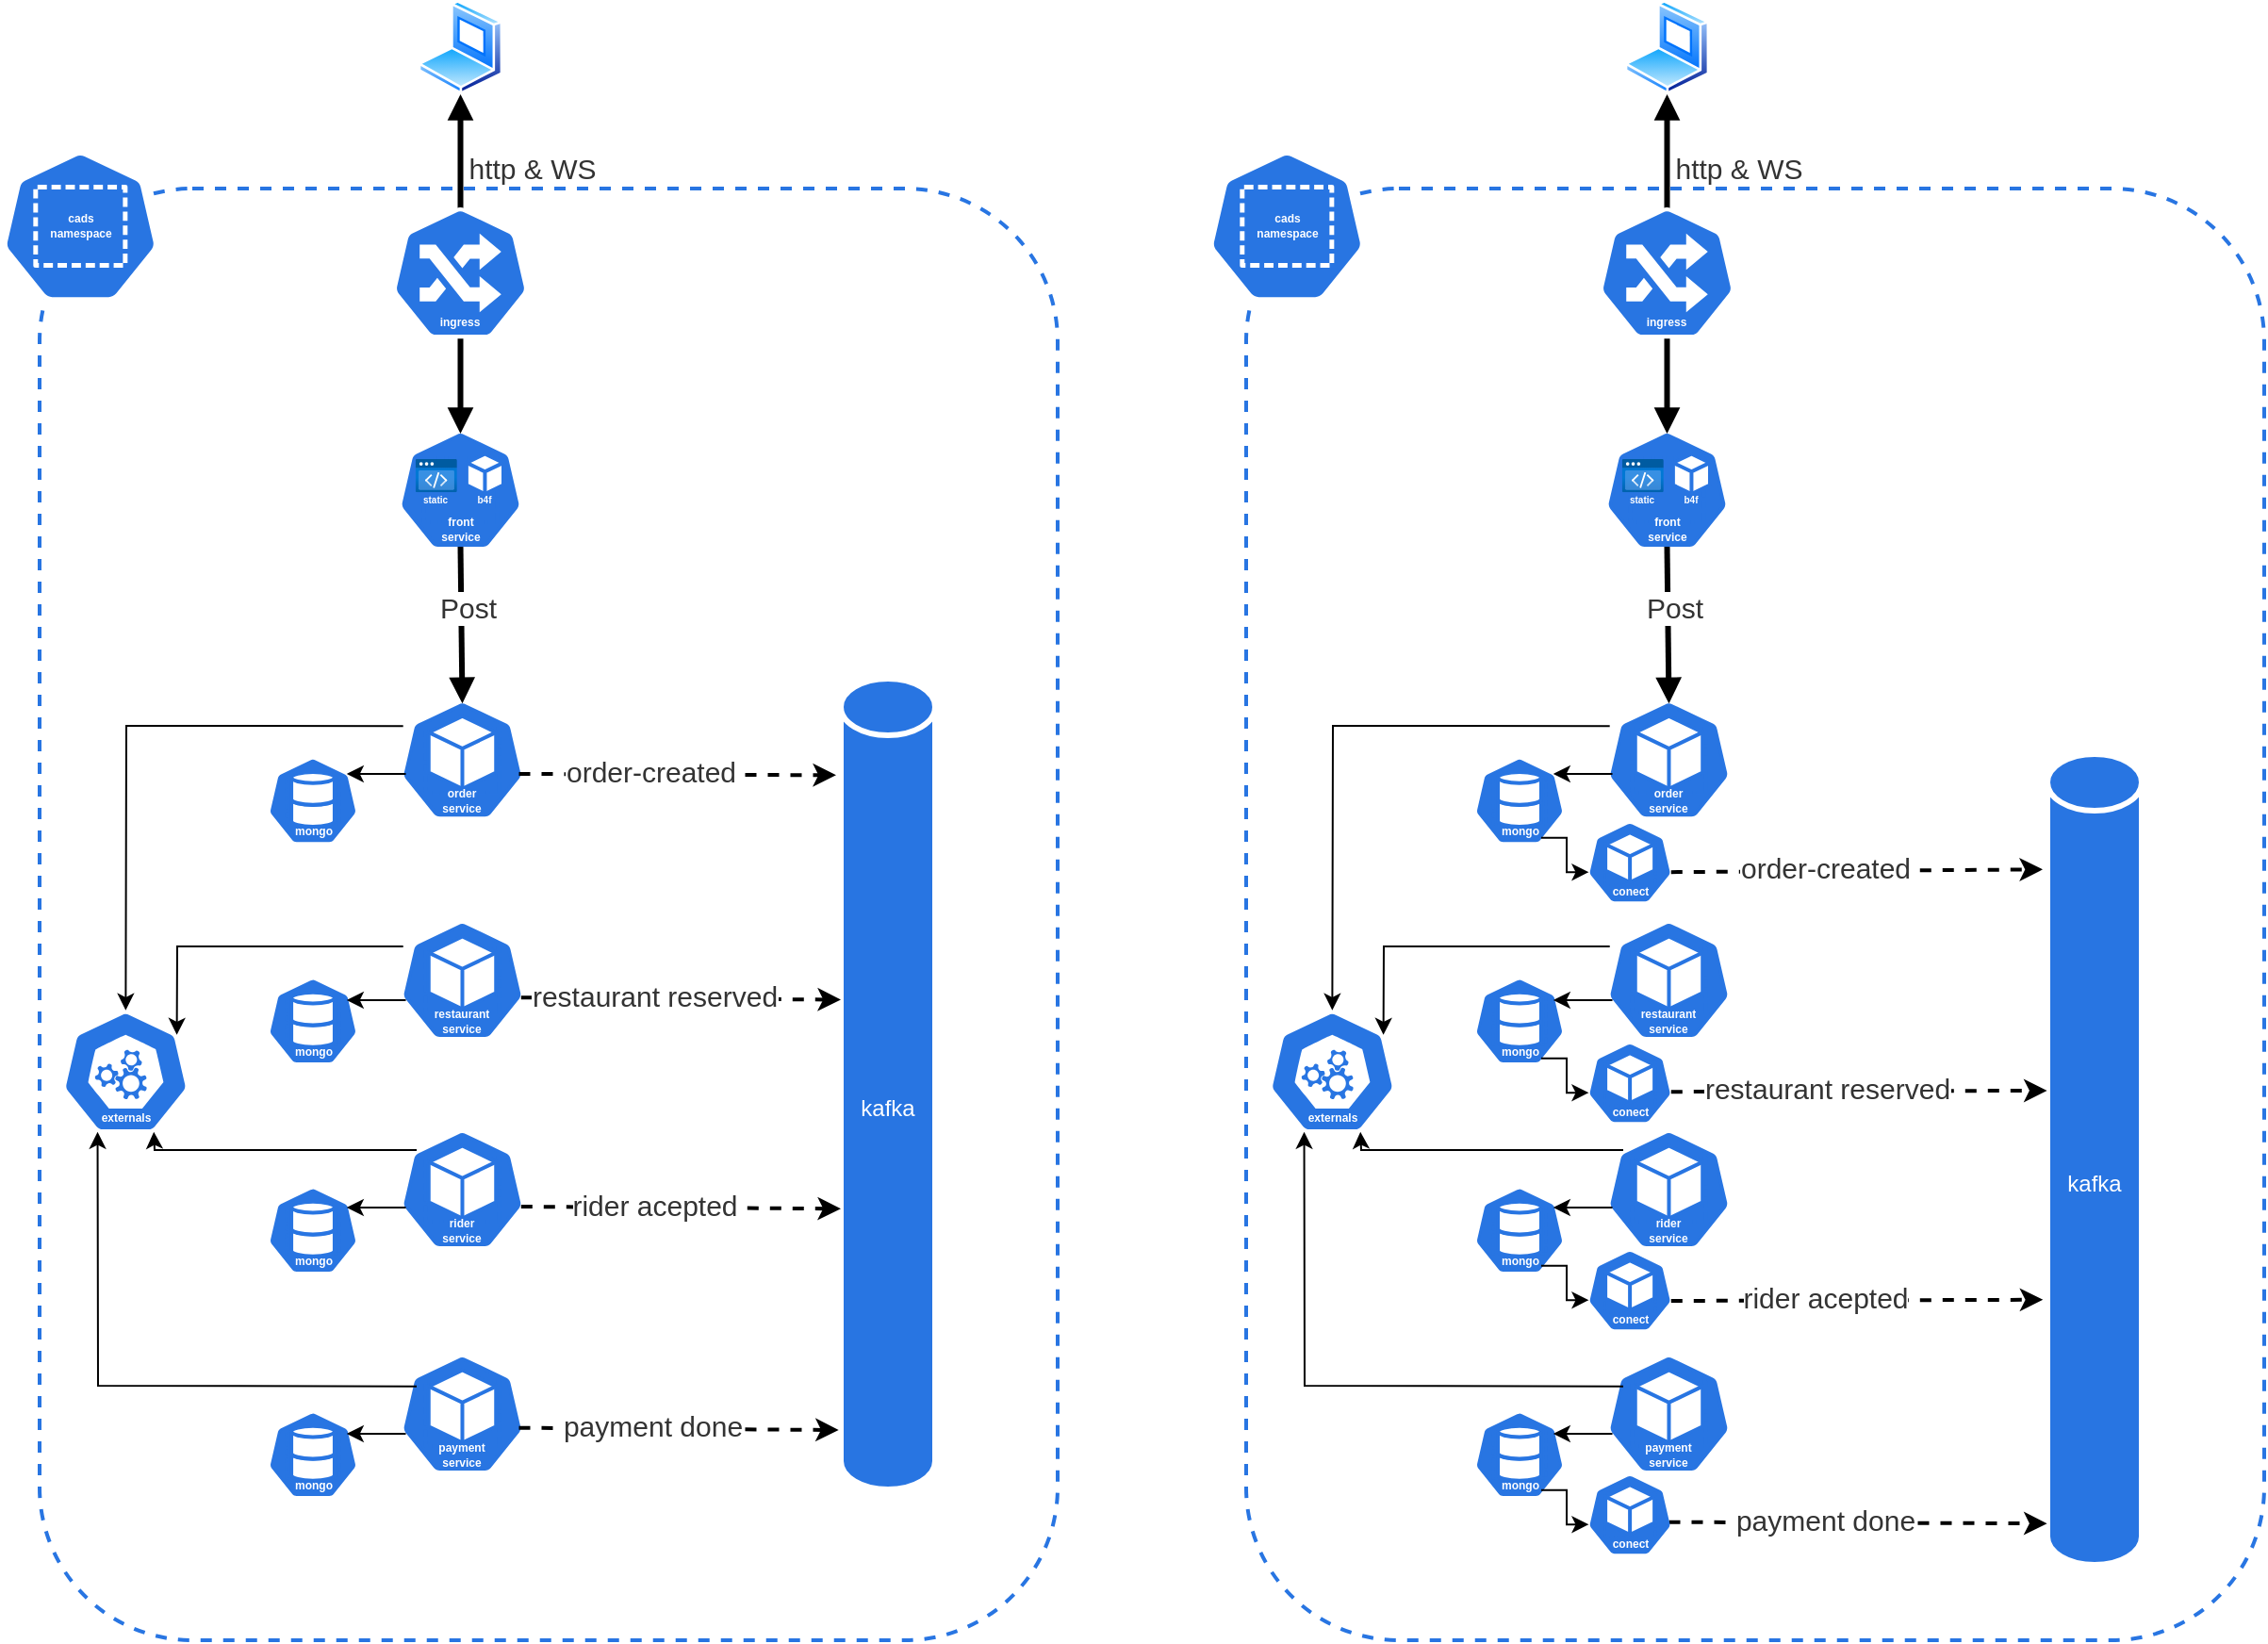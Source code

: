 <mxfile version="18.0.1" type="device"><diagram id="h7GPxYbChwaNLsouTysn" name="Page-1"><mxGraphModel dx="567" dy="422" grid="1" gridSize="10" guides="1" tooltips="1" connect="1" arrows="1" fold="1" page="1" pageScale="1" pageWidth="827" pageHeight="1169" math="0" shadow="0"><root><mxCell id="0"/><mxCell id="1" parent="0"/><mxCell id="b15UAJeojxvbX5yksltd-109" value="" style="rounded=1;whiteSpace=wrap;html=1;shadow=0;sketch=0;fontSize=5;fontColor=#FFFFFF;strokeColor=#2875E2;strokeWidth=2;fillColor=none;gradientColor=none;dashed=1;" parent="1" vertex="1"><mxGeometry x="230" y="180" width="540" height="770" as="geometry"/></mxCell><mxCell id="b15UAJeojxvbX5yksltd-14" value="&lt;font color=&quot;#ffffff&quot;&gt;kafka&lt;/font&gt;" style="shape=cylinder3;whiteSpace=wrap;html=1;boundedLbl=1;backgroundOutline=1;size=15;fillColor=#2875E2;strokeColor=#FFFFFF;strokeWidth=3;" parent="1" vertex="1"><mxGeometry x="655" y="440" width="50" height="430" as="geometry"/></mxCell><mxCell id="b15UAJeojxvbX5yksltd-15" value="" style="aspect=fixed;perimeter=ellipsePerimeter;html=1;align=center;shadow=0;dashed=0;spacingTop=3;image;image=img/lib/active_directory/laptop_client.svg;fontColor=#FFFFFF;strokeColor=#FFFFFF;strokeWidth=3;fillColor=#2875E2;" parent="1" vertex="1"><mxGeometry x="430.75" y="80" width="45" height="50" as="geometry"/></mxCell><mxCell id="b15UAJeojxvbX5yksltd-26" value="" style="group;fontSize=8;" parent="1" vertex="1" connectable="0"><mxGeometry x="410" y="310" width="78.5" height="81" as="geometry"/></mxCell><mxCell id="b15UAJeojxvbX5yksltd-24" value="" style="group" parent="b15UAJeojxvbX5yksltd-26" vertex="1" connectable="0"><mxGeometry x="4" width="78.5" height="70.17" as="geometry"/></mxCell><mxCell id="b15UAJeojxvbX5yksltd-22" value="" style="sketch=0;html=1;dashed=0;whitespace=wrap;fillColor=#2875E2;strokeColor=#2875E2;points=[[0.005,0.63,0],[0.1,0.2,0],[0.9,0.2,0],[0.5,0,0],[0.995,0.63,0],[0.72,0.99,0],[0.5,1,0],[0.28,0.99,0]];shape=mxgraph.kubernetes.icon;prIcon=ns;shadow=0;fontColor=#000000;" parent="b15UAJeojxvbX5yksltd-24" vertex="1"><mxGeometry width="78.5" height="60" as="geometry"/></mxCell><mxCell id="b15UAJeojxvbX5yksltd-16" value="" style="aspect=fixed;html=1;points=[];align=center;image;fontSize=12;image=img/lib/azure2/preview/Static_Apps.svg;fontColor=#FFFFFF;strokeColor=#FFFFFF;strokeWidth=3;fillColor=#2875E2;" parent="b15UAJeojxvbX5yksltd-24" vertex="1"><mxGeometry x="15.353" y="13.5" width="22.087" height="17.67" as="geometry"/></mxCell><mxCell id="b15UAJeojxvbX5yksltd-98" value="front&lt;br style=&quot;font-size: 6px&quot;&gt;service" style="text;html=1;strokeColor=none;fillColor=none;align=center;verticalAlign=middle;rounded=0;shadow=0;sketch=0;fontSize=6;fontColor=#FFFFFF;fontStyle=1;spacing=0;whiteSpace=wrap;" parent="b15UAJeojxvbX5yksltd-24" vertex="1"><mxGeometry x="19.63" y="41.83" width="39.25" height="18.17" as="geometry"/></mxCell><mxCell id="b15UAJeojxvbX5yksltd-103" value="" style="html=1;whiteSpace=wrap;shape=isoCube2;backgroundOutline=1;isoAngle=15;shadow=0;sketch=0;fontSize=6;fontColor=#FFFFFF;strokeColor=#2875E2;strokeWidth=2;fillColor=#FFFFFF;gradientColor=none;" parent="b15UAJeojxvbX5yksltd-24" vertex="1"><mxGeometry x="42.44" y="10.75" width="19.56" height="21.25" as="geometry"/></mxCell><mxCell id="b15UAJeojxvbX5yksltd-104" value="static" style="text;html=1;strokeColor=none;fillColor=none;align=center;verticalAlign=middle;rounded=0;shadow=0;sketch=0;fontSize=5;fontColor=#FFFFFF;fontStyle=1;spacing=0;whiteSpace=wrap;" parent="b15UAJeojxvbX5yksltd-24" vertex="1"><mxGeometry x="18.39" y="29.59" width="16.02" height="8.83" as="geometry"/></mxCell><mxCell id="b15UAJeojxvbX5yksltd-38" value="" style="group" parent="1" vertex="1" connectable="0"><mxGeometry x="345" y="482.91" width="60" height="45.12" as="geometry"/></mxCell><mxCell id="b15UAJeojxvbX5yksltd-42" value="" style="group" parent="b15UAJeojxvbX5yksltd-38" vertex="1" connectable="0"><mxGeometry width="60.0" height="45.12" as="geometry"/></mxCell><mxCell id="b15UAJeojxvbX5yksltd-35" value="" style="sketch=0;html=1;dashed=0;whitespace=wrap;fillColor=#2875E2;strokeColor=#2875E2;points=[[0.005,0.63,0],[0.1,0.2,0],[0.9,0.2,0],[0.5,0,0],[0.995,0.63,0],[0.72,0.99,0],[0.5,1,0],[0.28,0.99,0]];shape=mxgraph.kubernetes.icon;prIcon=ns;shadow=0;fontColor=#000000;" parent="b15UAJeojxvbX5yksltd-42" vertex="1"><mxGeometry width="60.0" height="43.665" as="geometry"/></mxCell><mxCell id="b15UAJeojxvbX5yksltd-41" value="" style="group" parent="b15UAJeojxvbX5yksltd-42" vertex="1" connectable="0"><mxGeometry x="18.535" y="6.636" width="22.93" height="38.484" as="geometry"/></mxCell><mxCell id="b15UAJeojxvbX5yksltd-30" value="" style="strokeWidth=2;html=1;shape=mxgraph.flowchart.database;whiteSpace=wrap;shadow=0;sketch=0;fontSize=6;fontColor=#2D2F70;fillColor=#FFFFFF;strokeColor=#2875E2;" parent="b15UAJeojxvbX5yksltd-41" vertex="1"><mxGeometry y="11.644" width="22.93" height="17.3" as="geometry"/></mxCell><mxCell id="b15UAJeojxvbX5yksltd-36" value="" style="strokeWidth=2;html=1;shape=mxgraph.flowchart.database;whiteSpace=wrap;shadow=0;sketch=0;fontSize=6;fontColor=#2D2F70;fillColor=#FFFFFF;strokeColor=#2875E2;" parent="b15UAJeojxvbX5yksltd-41" vertex="1"><mxGeometry width="22.93" height="17.3" as="geometry"/></mxCell><mxCell id="b15UAJeojxvbX5yksltd-37" value="mongo" style="text;html=1;strokeColor=none;fillColor=none;align=center;verticalAlign=middle;whiteSpace=wrap;rounded=0;shadow=0;sketch=0;fontSize=6;fontColor=#FFFFFF;fontStyle=1" parent="b15UAJeojxvbX5yksltd-41" vertex="1"><mxGeometry y="23.929" width="22.93" height="14.555" as="geometry"/></mxCell><mxCell id="b15UAJeojxvbX5yksltd-43" value="" style="group" parent="1" vertex="1" connectable="0"><mxGeometry x="415" y="453.12" width="78.5" height="131.23" as="geometry"/></mxCell><mxCell id="b15UAJeojxvbX5yksltd-39" value="" style="sketch=0;html=1;dashed=0;whitespace=wrap;fillColor=#2875E2;strokeColor=#2875E2;points=[[0.005,0.63,0],[0.1,0.2,0],[0.9,0.2,0],[0.5,0,0],[0.995,0.63,0],[0.72,0.99,0],[0.5,1,0],[0.28,0.99,0]];shape=mxgraph.kubernetes.icon;prIcon=ns;shadow=0;fontColor=#000000;" parent="b15UAJeojxvbX5yksltd-43" vertex="1"><mxGeometry width="78.5" height="60" as="geometry"/></mxCell><mxCell id="b15UAJeojxvbX5yksltd-40" value="" style="html=1;whiteSpace=wrap;shape=isoCube2;backgroundOutline=1;isoAngle=15;shadow=0;sketch=0;fontSize=6;fontColor=#FFFFFF;strokeColor=#2875E2;strokeWidth=2;fillColor=#FFFFFF;gradientColor=none;" parent="b15UAJeojxvbX5yksltd-43" vertex="1"><mxGeometry x="21.37" y="6.73" width="35.75" height="38.53" as="geometry"/></mxCell><mxCell id="b15UAJeojxvbX5yksltd-27" value="order &lt;br style=&quot;font-size: 6px;&quot;&gt;service" style="text;html=1;strokeColor=none;fillColor=none;align=center;verticalAlign=middle;rounded=0;shadow=0;sketch=0;fontSize=6;fontColor=#FFFFFF;fontStyle=1;spacing=0;whiteSpace=wrap;" parent="b15UAJeojxvbX5yksltd-43" vertex="1"><mxGeometry x="9.25" y="37.35" width="60" height="30" as="geometry"/></mxCell><mxCell id="b15UAJeojxvbX5yksltd-44" value="" style="group" parent="1" vertex="1" connectable="0"><mxGeometry x="415" y="570" width="78.5" height="67.35" as="geometry"/></mxCell><mxCell id="b15UAJeojxvbX5yksltd-45" value="" style="sketch=0;html=1;dashed=0;whitespace=wrap;fillColor=#2875E2;strokeColor=#2875E2;points=[[0.005,0.63,0],[0.1,0.2,0],[0.9,0.2,0],[0.5,0,0],[0.995,0.63,0],[0.72,0.99,0],[0.5,1,0],[0.28,0.99,0]];shape=mxgraph.kubernetes.icon;prIcon=ns;shadow=0;fontColor=#000000;" parent="b15UAJeojxvbX5yksltd-44" vertex="1"><mxGeometry width="78.5" height="60" as="geometry"/></mxCell><mxCell id="b15UAJeojxvbX5yksltd-46" value="" style="html=1;whiteSpace=wrap;shape=isoCube2;backgroundOutline=1;isoAngle=15;shadow=0;sketch=0;fontSize=6;fontColor=#FFFFFF;strokeColor=#2875E2;strokeWidth=2;fillColor=#FFFFFF;gradientColor=none;" parent="b15UAJeojxvbX5yksltd-44" vertex="1"><mxGeometry x="21.37" y="6.73" width="35.75" height="38.53" as="geometry"/></mxCell><mxCell id="b15UAJeojxvbX5yksltd-47" value="restaurant&lt;br style=&quot;font-size: 6px&quot;&gt;service" style="text;html=1;strokeColor=none;fillColor=none;align=center;verticalAlign=middle;rounded=0;shadow=0;sketch=0;fontSize=6;fontColor=#FFFFFF;fontStyle=1;spacing=0;whiteSpace=wrap;" parent="b15UAJeojxvbX5yksltd-44" vertex="1"><mxGeometry x="9.25" y="37.35" width="60" height="30" as="geometry"/></mxCell><mxCell id="b15UAJeojxvbX5yksltd-48" value="" style="group" parent="1" vertex="1" connectable="0"><mxGeometry x="415" y="681" width="78.5" height="67.35" as="geometry"/></mxCell><mxCell id="b15UAJeojxvbX5yksltd-49" value="" style="sketch=0;html=1;dashed=0;whitespace=wrap;fillColor=#2875E2;strokeColor=#2875E2;points=[[0.005,0.63,0],[0.1,0.2,0],[0.9,0.2,0],[0.5,0,0],[0.995,0.63,0],[0.72,0.99,0],[0.5,1,0],[0.28,0.99,0]];shape=mxgraph.kubernetes.icon;prIcon=ns;shadow=0;fontColor=#000000;" parent="b15UAJeojxvbX5yksltd-48" vertex="1"><mxGeometry width="78.5" height="60" as="geometry"/></mxCell><mxCell id="b15UAJeojxvbX5yksltd-50" value="" style="html=1;whiteSpace=wrap;shape=isoCube2;backgroundOutline=1;isoAngle=15;shadow=0;sketch=0;fontSize=6;fontColor=#FFFFFF;strokeColor=#2875E2;strokeWidth=2;fillColor=#FFFFFF;gradientColor=none;" parent="b15UAJeojxvbX5yksltd-48" vertex="1"><mxGeometry x="21.37" y="6.73" width="35.75" height="38.53" as="geometry"/></mxCell><mxCell id="b15UAJeojxvbX5yksltd-51" value="rider&lt;br style=&quot;font-size: 6px&quot;&gt;service" style="text;html=1;strokeColor=none;fillColor=none;align=center;verticalAlign=middle;rounded=0;shadow=0;sketch=0;fontSize=6;fontColor=#FFFFFF;fontStyle=1;spacing=0;whiteSpace=wrap;" parent="b15UAJeojxvbX5yksltd-48" vertex="1"><mxGeometry x="9.25" y="37.35" width="60" height="30" as="geometry"/></mxCell><mxCell id="b15UAJeojxvbX5yksltd-52" value="" style="group" parent="1" vertex="1" connectable="0"><mxGeometry x="415" y="800" width="78.5" height="67.35" as="geometry"/></mxCell><mxCell id="b15UAJeojxvbX5yksltd-53" value="" style="sketch=0;html=1;dashed=0;whitespace=wrap;fillColor=#2875E2;strokeColor=#2875E2;points=[[0.005,0.63,0],[0.1,0.2,0],[0.9,0.2,0],[0.5,0,0],[0.995,0.63,0],[0.72,0.99,0],[0.5,1,0],[0.28,0.99,0]];shape=mxgraph.kubernetes.icon;prIcon=ns;shadow=0;fontColor=#000000;" parent="b15UAJeojxvbX5yksltd-52" vertex="1"><mxGeometry width="78.5" height="60" as="geometry"/></mxCell><mxCell id="b15UAJeojxvbX5yksltd-54" value="" style="html=1;whiteSpace=wrap;shape=isoCube2;backgroundOutline=1;isoAngle=15;shadow=0;sketch=0;fontSize=6;fontColor=#FFFFFF;strokeColor=#2875E2;strokeWidth=2;fillColor=#FFFFFF;gradientColor=none;" parent="b15UAJeojxvbX5yksltd-52" vertex="1"><mxGeometry x="21.37" y="6.73" width="35.75" height="38.53" as="geometry"/></mxCell><mxCell id="b15UAJeojxvbX5yksltd-55" value="payment&lt;br style=&quot;font-size: 6px&quot;&gt;service" style="text;html=1;strokeColor=none;fillColor=none;align=center;verticalAlign=middle;rounded=0;shadow=0;sketch=0;fontSize=6;fontColor=#FFFFFF;fontStyle=1;spacing=0;whiteSpace=wrap;" parent="b15UAJeojxvbX5yksltd-52" vertex="1"><mxGeometry x="9.25" y="37.35" width="60" height="30" as="geometry"/></mxCell><mxCell id="pKpW_PgKkwepAlsdSSEI-6" value="" style="endArrow=classic;html=1;rounded=0;fontSize=5;fontColor=#FFFFFF;strokeWidth=2;entryX=-0.023;entryY=0.283;entryDx=0;entryDy=0;entryPerimeter=0;exitX=1;exitY=0;exitDx=0;exitDy=0;dashed=1;" parent="b15UAJeojxvbX5yksltd-52" edge="1"><mxGeometry width="50" height="50" relative="1" as="geometry"><mxPoint x="69.25" y="37.35" as="sourcePoint"/><mxPoint x="238.85" y="38.498" as="targetPoint"/></mxGeometry></mxCell><mxCell id="pKpW_PgKkwepAlsdSSEI-7" value="&lt;font style=&quot;font-size: 15px&quot;&gt;payment done&lt;/font&gt;" style="edgeLabel;html=1;align=center;verticalAlign=middle;resizable=0;points=[];fontSize=5;fontColor=#333333;" parent="pKpW_PgKkwepAlsdSSEI-6" vertex="1" connectable="0"><mxGeometry x="-0.177" y="2" relative="1" as="geometry"><mxPoint as="offset"/></mxGeometry></mxCell><mxCell id="b15UAJeojxvbX5yksltd-77" value="" style="group" parent="1" vertex="1" connectable="0"><mxGeometry x="345" y="599.79" width="60" height="45.12" as="geometry"/></mxCell><mxCell id="b15UAJeojxvbX5yksltd-78" value="" style="group" parent="b15UAJeojxvbX5yksltd-77" vertex="1" connectable="0"><mxGeometry width="60.0" height="45.12" as="geometry"/></mxCell><mxCell id="b15UAJeojxvbX5yksltd-79" value="" style="sketch=0;html=1;dashed=0;whitespace=wrap;fillColor=#2875E2;strokeColor=#2875E2;points=[[0.005,0.63,0],[0.1,0.2,0],[0.9,0.2,0],[0.5,0,0],[0.995,0.63,0],[0.72,0.99,0],[0.5,1,0],[0.28,0.99,0]];shape=mxgraph.kubernetes.icon;prIcon=ns;shadow=0;fontColor=#000000;" parent="b15UAJeojxvbX5yksltd-78" vertex="1"><mxGeometry width="60.0" height="43.665" as="geometry"/></mxCell><mxCell id="b15UAJeojxvbX5yksltd-80" value="" style="group" parent="b15UAJeojxvbX5yksltd-78" vertex="1" connectable="0"><mxGeometry x="18.535" y="6.636" width="22.93" height="38.484" as="geometry"/></mxCell><mxCell id="b15UAJeojxvbX5yksltd-81" value="" style="strokeWidth=2;html=1;shape=mxgraph.flowchart.database;whiteSpace=wrap;shadow=0;sketch=0;fontSize=6;fontColor=#2D2F70;fillColor=#FFFFFF;strokeColor=#2875E2;" parent="b15UAJeojxvbX5yksltd-80" vertex="1"><mxGeometry y="11.644" width="22.93" height="17.3" as="geometry"/></mxCell><mxCell id="b15UAJeojxvbX5yksltd-82" value="" style="strokeWidth=2;html=1;shape=mxgraph.flowchart.database;whiteSpace=wrap;shadow=0;sketch=0;fontSize=6;fontColor=#2D2F70;fillColor=#FFFFFF;strokeColor=#2875E2;" parent="b15UAJeojxvbX5yksltd-80" vertex="1"><mxGeometry width="22.93" height="17.3" as="geometry"/></mxCell><mxCell id="b15UAJeojxvbX5yksltd-83" value="mongo" style="text;html=1;strokeColor=none;fillColor=none;align=center;verticalAlign=middle;whiteSpace=wrap;rounded=0;shadow=0;sketch=0;fontSize=6;fontColor=#FFFFFF;fontStyle=1" parent="b15UAJeojxvbX5yksltd-80" vertex="1"><mxGeometry y="23.929" width="22.93" height="14.555" as="geometry"/></mxCell><mxCell id="b15UAJeojxvbX5yksltd-84" value="" style="group" parent="1" vertex="1" connectable="0"><mxGeometry x="345" y="710.79" width="60" height="45.12" as="geometry"/></mxCell><mxCell id="b15UAJeojxvbX5yksltd-85" value="" style="group" parent="b15UAJeojxvbX5yksltd-84" vertex="1" connectable="0"><mxGeometry width="60.0" height="45.12" as="geometry"/></mxCell><mxCell id="b15UAJeojxvbX5yksltd-86" value="" style="sketch=0;html=1;dashed=0;whitespace=wrap;fillColor=#2875E2;strokeColor=#2875E2;points=[[0.005,0.63,0],[0.1,0.2,0],[0.9,0.2,0],[0.5,0,0],[0.995,0.63,0],[0.72,0.99,0],[0.5,1,0],[0.28,0.99,0]];shape=mxgraph.kubernetes.icon;prIcon=ns;shadow=0;fontColor=#000000;" parent="b15UAJeojxvbX5yksltd-85" vertex="1"><mxGeometry width="60.0" height="43.665" as="geometry"/></mxCell><mxCell id="b15UAJeojxvbX5yksltd-87" value="" style="group" parent="b15UAJeojxvbX5yksltd-85" vertex="1" connectable="0"><mxGeometry x="18.535" y="6.636" width="22.93" height="38.484" as="geometry"/></mxCell><mxCell id="b15UAJeojxvbX5yksltd-88" value="" style="strokeWidth=2;html=1;shape=mxgraph.flowchart.database;whiteSpace=wrap;shadow=0;sketch=0;fontSize=6;fontColor=#2D2F70;fillColor=#FFFFFF;strokeColor=#2875E2;" parent="b15UAJeojxvbX5yksltd-87" vertex="1"><mxGeometry y="11.644" width="22.93" height="17.3" as="geometry"/></mxCell><mxCell id="b15UAJeojxvbX5yksltd-89" value="" style="strokeWidth=2;html=1;shape=mxgraph.flowchart.database;whiteSpace=wrap;shadow=0;sketch=0;fontSize=6;fontColor=#2D2F70;fillColor=#FFFFFF;strokeColor=#2875E2;" parent="b15UAJeojxvbX5yksltd-87" vertex="1"><mxGeometry width="22.93" height="17.3" as="geometry"/></mxCell><mxCell id="b15UAJeojxvbX5yksltd-90" value="mongo" style="text;html=1;strokeColor=none;fillColor=none;align=center;verticalAlign=middle;whiteSpace=wrap;rounded=0;shadow=0;sketch=0;fontSize=6;fontColor=#FFFFFF;fontStyle=1" parent="b15UAJeojxvbX5yksltd-87" vertex="1"><mxGeometry y="23.929" width="22.93" height="14.555" as="geometry"/></mxCell><mxCell id="b15UAJeojxvbX5yksltd-91" value="" style="group" parent="1" vertex="1" connectable="0"><mxGeometry x="345" y="829.79" width="60" height="45.12" as="geometry"/></mxCell><mxCell id="b15UAJeojxvbX5yksltd-92" value="" style="group" parent="b15UAJeojxvbX5yksltd-91" vertex="1" connectable="0"><mxGeometry width="60.0" height="45.12" as="geometry"/></mxCell><mxCell id="b15UAJeojxvbX5yksltd-93" value="" style="sketch=0;html=1;dashed=0;whitespace=wrap;fillColor=#2875E2;strokeColor=#2875E2;points=[[0.005,0.63,0],[0.1,0.2,0],[0.9,0.2,0],[0.5,0,0],[0.995,0.63,0],[0.72,0.99,0],[0.5,1,0],[0.28,0.99,0]];shape=mxgraph.kubernetes.icon;prIcon=ns;shadow=0;fontColor=#000000;" parent="b15UAJeojxvbX5yksltd-92" vertex="1"><mxGeometry width="60.0" height="43.665" as="geometry"/></mxCell><mxCell id="b15UAJeojxvbX5yksltd-94" value="" style="group" parent="b15UAJeojxvbX5yksltd-92" vertex="1" connectable="0"><mxGeometry x="18.535" y="6.636" width="22.93" height="38.484" as="geometry"/></mxCell><mxCell id="b15UAJeojxvbX5yksltd-95" value="" style="strokeWidth=2;html=1;shape=mxgraph.flowchart.database;whiteSpace=wrap;shadow=0;sketch=0;fontSize=6;fontColor=#2D2F70;fillColor=#FFFFFF;strokeColor=#2875E2;" parent="b15UAJeojxvbX5yksltd-94" vertex="1"><mxGeometry y="11.644" width="22.93" height="17.3" as="geometry"/></mxCell><mxCell id="b15UAJeojxvbX5yksltd-96" value="" style="strokeWidth=2;html=1;shape=mxgraph.flowchart.database;whiteSpace=wrap;shadow=0;sketch=0;fontSize=6;fontColor=#2D2F70;fillColor=#FFFFFF;strokeColor=#2875E2;" parent="b15UAJeojxvbX5yksltd-94" vertex="1"><mxGeometry width="22.93" height="17.3" as="geometry"/></mxCell><mxCell id="b15UAJeojxvbX5yksltd-97" value="mongo" style="text;html=1;strokeColor=none;fillColor=none;align=center;verticalAlign=middle;whiteSpace=wrap;rounded=0;shadow=0;sketch=0;fontSize=6;fontColor=#FFFFFF;fontStyle=1" parent="b15UAJeojxvbX5yksltd-94" vertex="1"><mxGeometry y="23.929" width="22.93" height="14.555" as="geometry"/></mxCell><mxCell id="b15UAJeojxvbX5yksltd-105" value="b4f" style="text;html=1;strokeColor=none;fillColor=none;align=center;verticalAlign=middle;rounded=0;shadow=0;sketch=0;fontSize=5;fontColor=#FFFFFF;fontStyle=1;spacing=0;whiteSpace=wrap;" parent="1" vertex="1"><mxGeometry x="458.39" y="339.59" width="16.02" height="8.83" as="geometry"/></mxCell><mxCell id="b15UAJeojxvbX5yksltd-106" value="" style="endArrow=block;startArrow=block;html=1;rounded=0;fontSize=5;fontColor=#FFFFFF;entryX=0.5;entryY=1;entryDx=0;entryDy=0;exitX=0.5;exitY=0;exitDx=0;exitDy=0;exitPerimeter=0;spacing=2;strokeWidth=3;startFill=1;endFill=1;" parent="1" source="b15UAJeojxvbX5yksltd-22" target="b15UAJeojxvbX5yksltd-15" edge="1"><mxGeometry width="50" height="50" relative="1" as="geometry"><mxPoint x="450" y="270" as="sourcePoint"/><mxPoint x="500" y="220" as="targetPoint"/></mxGeometry></mxCell><mxCell id="b15UAJeojxvbX5yksltd-11" value="" style="sketch=0;html=1;dashed=0;whitespace=wrap;fillColor=#2875E2;strokeColor=#ffffff;points=[[0.005,0.63,0],[0.1,0.2,0],[0.9,0.2,0],[0.5,0,0],[0.995,0.63,0],[0.72,0.99,0],[0.5,1,0],[0.28,0.99,0]];shape=mxgraph.kubernetes.icon;prIcon=ing" parent="1" vertex="1"><mxGeometry x="417" y="190" width="72.5" height="69.6" as="geometry"/></mxCell><mxCell id="b15UAJeojxvbX5yksltd-107" value="" style="sketch=0;html=1;dashed=0;whitespace=wrap;fillColor=#2875E2;strokeColor=#ffffff;points=[[0.005,0.63,0],[0.1,0.2,0],[0.9,0.2,0],[0.5,0,0],[0.995,0.63,0],[0.72,0.99,0],[0.5,1,0],[0.28,0.99,0]];shape=mxgraph.kubernetes.icon;prIcon=ns;shadow=0;fontSize=5;fontColor=#FFFFFF;" parent="1" vertex="1"><mxGeometry x="210" y="160" width="83.33" height="80" as="geometry"/></mxCell><mxCell id="b15UAJeojxvbX5yksltd-110" value="cads&lt;br&gt;namespace" style="text;html=1;strokeColor=none;fillColor=none;align=center;verticalAlign=middle;rounded=0;shadow=0;sketch=0;fontSize=6;fontColor=#FFFFFF;fontStyle=1;spacing=0;whiteSpace=wrap;" parent="1" vertex="1"><mxGeometry x="221.66" y="185" width="60" height="30" as="geometry"/></mxCell><mxCell id="b15UAJeojxvbX5yksltd-112" value="" style="sketch=0;html=1;dashed=0;whitespace=wrap;fillColor=#2875E2;strokeColor=#ffffff;points=[[0.005,0.63,0],[0.1,0.2,0],[0.9,0.2,0],[0.5,0,0],[0.995,0.63,0],[0.72,0.99,0],[0.5,1,0],[0.28,0.99,0]];shape=mxgraph.kubernetes.icon;prIcon=master;shadow=0;fontSize=5;fontColor=#FFFFFF;" parent="1" vertex="1"><mxGeometry x="241.78" y="615.91" width="67.8" height="65.09" as="geometry"/></mxCell><mxCell id="b15UAJeojxvbX5yksltd-114" value="" style="endArrow=classic;html=1;rounded=0;fontSize=5;fontColor=#FFFFFF;strokeWidth=2;entryX=-0.05;entryY=0.119;entryDx=0;entryDy=0;entryPerimeter=0;exitX=1;exitY=0;exitDx=0;exitDy=0;dashed=1;" parent="1" source="b15UAJeojxvbX5yksltd-27" target="b15UAJeojxvbX5yksltd-14" edge="1"><mxGeometry width="50" height="50" relative="1" as="geometry"><mxPoint x="465" y="600" as="sourcePoint"/><mxPoint x="515" y="550" as="targetPoint"/></mxGeometry></mxCell><mxCell id="b15UAJeojxvbX5yksltd-118" value="&lt;font style=&quot;font-size: 15px&quot;&gt;order-created&lt;/font&gt;" style="edgeLabel;html=1;align=center;verticalAlign=middle;resizable=0;points=[];fontSize=5;fontColor=#333333;" parent="b15UAJeojxvbX5yksltd-114" vertex="1" connectable="0"><mxGeometry x="-0.177" y="2" relative="1" as="geometry"><mxPoint as="offset"/></mxGeometry></mxCell><mxCell id="b15UAJeojxvbX5yksltd-115" value="" style="endArrow=none;startArrow=block;html=1;rounded=0;fontSize=5;fontColor=#FFFFFF;entryX=0.5;entryY=1;entryDx=0;entryDy=0;exitX=0.5;exitY=0;exitDx=0;exitDy=0;exitPerimeter=0;spacing=2;strokeWidth=3;startFill=1;endFill=0;" parent="1" source="b15UAJeojxvbX5yksltd-39" target="b15UAJeojxvbX5yksltd-98" edge="1"><mxGeometry width="50" height="50" relative="1" as="geometry"><mxPoint x="550" y="410" as="sourcePoint"/><mxPoint x="550" y="230" as="targetPoint"/></mxGeometry></mxCell><mxCell id="b15UAJeojxvbX5yksltd-119" value="Post" style="edgeLabel;html=1;align=center;verticalAlign=middle;resizable=0;points=[];fontSize=15;fontColor=#333333;" parent="b15UAJeojxvbX5yksltd-115" vertex="1" connectable="0"><mxGeometry x="0.225" y="-3" relative="1" as="geometry"><mxPoint as="offset"/></mxGeometry></mxCell><mxCell id="b15UAJeojxvbX5yksltd-120" value="http &amp;amp; WS" style="edgeLabel;html=1;align=center;verticalAlign=middle;resizable=0;points=[];fontSize=15;fontColor=#333333;" parent="1" vertex="1" connectable="0"><mxGeometry x="493.502" y="169.998" as="geometry"><mxPoint x="-3" y="-1" as="offset"/></mxGeometry></mxCell><mxCell id="b15UAJeojxvbX5yksltd-121" value="ingress" style="text;html=1;strokeColor=none;fillColor=none;align=center;verticalAlign=middle;rounded=0;shadow=0;sketch=0;fontSize=6;fontColor=#FFFFFF;fontStyle=1;spacing=0;whiteSpace=wrap;" parent="1" vertex="1"><mxGeometry x="423" y="236" width="60" height="30" as="geometry"/></mxCell><mxCell id="pKpW_PgKkwepAlsdSSEI-1" value="" style="endArrow=classic;html=1;rounded=0;fontSize=5;fontColor=#FFFFFF;strokeWidth=2;entryX=-0.023;entryY=0.283;entryDx=0;entryDy=0;entryPerimeter=0;exitX=1;exitY=0;exitDx=0;exitDy=0;dashed=1;" parent="1" edge="1"><mxGeometry width="50" height="50" relative="1" as="geometry"><mxPoint x="485.4" y="609.1" as="sourcePoint"/><mxPoint x="655.0" y="610.248" as="targetPoint"/></mxGeometry></mxCell><mxCell id="pKpW_PgKkwepAlsdSSEI-2" value="&lt;font style=&quot;font-size: 15px&quot;&gt;restaurant reserved&lt;/font&gt;" style="edgeLabel;html=1;align=center;verticalAlign=middle;resizable=0;points=[];fontSize=5;fontColor=#333333;" parent="pKpW_PgKkwepAlsdSSEI-1" vertex="1" connectable="0"><mxGeometry x="-0.177" y="2" relative="1" as="geometry"><mxPoint as="offset"/></mxGeometry></mxCell><mxCell id="pKpW_PgKkwepAlsdSSEI-4" value="" style="endArrow=classic;html=1;rounded=0;fontSize=5;fontColor=#FFFFFF;strokeWidth=2;entryX=-0.023;entryY=0.283;entryDx=0;entryDy=0;entryPerimeter=0;exitX=1;exitY=0;exitDx=0;exitDy=0;dashed=1;" parent="1" edge="1"><mxGeometry width="50" height="50" relative="1" as="geometry"><mxPoint x="485.4" y="720.0" as="sourcePoint"/><mxPoint x="655.0" y="721.148" as="targetPoint"/></mxGeometry></mxCell><mxCell id="pKpW_PgKkwepAlsdSSEI-5" value="&lt;font style=&quot;font-size: 15px&quot;&gt;rider acepted&lt;/font&gt;" style="edgeLabel;html=1;align=center;verticalAlign=middle;resizable=0;points=[];fontSize=5;fontColor=#333333;" parent="pKpW_PgKkwepAlsdSSEI-4" vertex="1" connectable="0"><mxGeometry x="-0.177" y="2" relative="1" as="geometry"><mxPoint as="offset"/></mxGeometry></mxCell><mxCell id="pKpW_PgKkwepAlsdSSEI-82" value="" style="endArrow=classic;html=1;rounded=0;exitX=0.1;exitY=0.2;exitDx=0;exitDy=0;exitPerimeter=0;entryX=0.5;entryY=0;entryDx=0;entryDy=0;entryPerimeter=0;" parent="1" source="b15UAJeojxvbX5yksltd-39" target="b15UAJeojxvbX5yksltd-112" edge="1"><mxGeometry width="50" height="50" relative="1" as="geometry"><mxPoint x="680" y="630" as="sourcePoint"/><mxPoint x="730" y="580" as="targetPoint"/><Array as="points"><mxPoint x="276" y="465"/></Array></mxGeometry></mxCell><mxCell id="pKpW_PgKkwepAlsdSSEI-83" value="" style="endArrow=classic;html=1;rounded=0;entryX=0.9;entryY=0.2;entryDx=0;entryDy=0;entryPerimeter=0;exitX=0.1;exitY=0.2;exitDx=0;exitDy=0;exitPerimeter=0;" parent="1" target="b15UAJeojxvbX5yksltd-112" edge="1"><mxGeometry width="50" height="50" relative="1" as="geometry"><mxPoint x="422.85" y="582" as="sourcePoint"/><mxPoint x="275.68" y="615.91" as="targetPoint"/><Array as="points"><mxPoint x="303" y="582"/></Array></mxGeometry></mxCell><mxCell id="pKpW_PgKkwepAlsdSSEI-84" value="" style="endArrow=classic;html=1;rounded=0;entryX=0.72;entryY=0.99;entryDx=0;entryDy=0;entryPerimeter=0;" parent="1" target="b15UAJeojxvbX5yksltd-112" edge="1"><mxGeometry width="50" height="50" relative="1" as="geometry"><mxPoint x="430" y="690" as="sourcePoint"/><mxPoint x="450" y="660" as="targetPoint"/><Array as="points"><mxPoint x="291" y="690"/></Array></mxGeometry></mxCell><mxCell id="pKpW_PgKkwepAlsdSSEI-85" value="" style="endArrow=classic;html=1;rounded=0;exitX=0.191;exitY=0.256;exitDx=0;exitDy=0;exitPerimeter=0;entryX=0.28;entryY=0.99;entryDx=0;entryDy=0;entryPerimeter=0;" parent="1" source="b15UAJeojxvbX5yksltd-53" target="b15UAJeojxvbX5yksltd-112" edge="1"><mxGeometry width="50" height="50" relative="1" as="geometry"><mxPoint x="400" y="750" as="sourcePoint"/><mxPoint x="450" y="700" as="targetPoint"/><Array as="points"><mxPoint x="261" y="815"/></Array></mxGeometry></mxCell><mxCell id="pKpW_PgKkwepAlsdSSEI-93" value="externals" style="text;html=1;strokeColor=none;fillColor=none;align=center;verticalAlign=middle;rounded=0;shadow=0;sketch=0;fontSize=6;fontColor=#FFFFFF;fontStyle=1;spacing=0;whiteSpace=wrap;" parent="1" vertex="1"><mxGeometry x="245.68" y="658" width="60" height="30" as="geometry"/></mxCell><mxCell id="pKpW_PgKkwepAlsdSSEI-99" value="" style="rounded=1;whiteSpace=wrap;html=1;shadow=0;sketch=0;fontSize=5;fontColor=#FFFFFF;strokeColor=#2875E2;strokeWidth=2;fillColor=none;gradientColor=none;dashed=1;" parent="1" vertex="1"><mxGeometry x="870" y="180" width="540" height="770" as="geometry"/></mxCell><mxCell id="pKpW_PgKkwepAlsdSSEI-100" value="&lt;font color=&quot;#ffffff&quot;&gt;kafka&lt;/font&gt;" style="shape=cylinder3;whiteSpace=wrap;html=1;boundedLbl=1;backgroundOutline=1;size=15;fillColor=#2875E2;strokeColor=#FFFFFF;strokeWidth=3;" parent="1" vertex="1"><mxGeometry x="1295" y="480" width="50" height="430" as="geometry"/></mxCell><mxCell id="pKpW_PgKkwepAlsdSSEI-101" value="" style="aspect=fixed;perimeter=ellipsePerimeter;html=1;align=center;shadow=0;dashed=0;spacingTop=3;image;image=img/lib/active_directory/laptop_client.svg;fontColor=#FFFFFF;strokeColor=#FFFFFF;strokeWidth=3;fillColor=#2875E2;" parent="1" vertex="1"><mxGeometry x="1070.75" y="80" width="45" height="50" as="geometry"/></mxCell><mxCell id="pKpW_PgKkwepAlsdSSEI-102" value="" style="group;fontSize=8;" parent="1" vertex="1" connectable="0"><mxGeometry x="1050" y="310" width="78.5" height="81" as="geometry"/></mxCell><mxCell id="pKpW_PgKkwepAlsdSSEI-103" value="" style="group" parent="pKpW_PgKkwepAlsdSSEI-102" vertex="1" connectable="0"><mxGeometry x="4" width="78.5" height="70.17" as="geometry"/></mxCell><mxCell id="pKpW_PgKkwepAlsdSSEI-104" value="" style="sketch=0;html=1;dashed=0;whitespace=wrap;fillColor=#2875E2;strokeColor=#2875E2;points=[[0.005,0.63,0],[0.1,0.2,0],[0.9,0.2,0],[0.5,0,0],[0.995,0.63,0],[0.72,0.99,0],[0.5,1,0],[0.28,0.99,0]];shape=mxgraph.kubernetes.icon;prIcon=ns;shadow=0;fontColor=#000000;" parent="pKpW_PgKkwepAlsdSSEI-103" vertex="1"><mxGeometry width="78.5" height="60" as="geometry"/></mxCell><mxCell id="pKpW_PgKkwepAlsdSSEI-105" value="" style="aspect=fixed;html=1;points=[];align=center;image;fontSize=12;image=img/lib/azure2/preview/Static_Apps.svg;fontColor=#FFFFFF;strokeColor=#FFFFFF;strokeWidth=3;fillColor=#2875E2;" parent="pKpW_PgKkwepAlsdSSEI-103" vertex="1"><mxGeometry x="15.353" y="13.5" width="22.087" height="17.67" as="geometry"/></mxCell><mxCell id="pKpW_PgKkwepAlsdSSEI-106" value="front&lt;br style=&quot;font-size: 6px&quot;&gt;service" style="text;html=1;strokeColor=none;fillColor=none;align=center;verticalAlign=middle;rounded=0;shadow=0;sketch=0;fontSize=6;fontColor=#FFFFFF;fontStyle=1;spacing=0;whiteSpace=wrap;" parent="pKpW_PgKkwepAlsdSSEI-103" vertex="1"><mxGeometry x="19.63" y="41.83" width="39.25" height="18.17" as="geometry"/></mxCell><mxCell id="pKpW_PgKkwepAlsdSSEI-107" value="" style="html=1;whiteSpace=wrap;shape=isoCube2;backgroundOutline=1;isoAngle=15;shadow=0;sketch=0;fontSize=6;fontColor=#FFFFFF;strokeColor=#2875E2;strokeWidth=2;fillColor=#FFFFFF;gradientColor=none;" parent="pKpW_PgKkwepAlsdSSEI-103" vertex="1"><mxGeometry x="42.44" y="10.75" width="19.56" height="21.25" as="geometry"/></mxCell><mxCell id="pKpW_PgKkwepAlsdSSEI-108" value="static" style="text;html=1;strokeColor=none;fillColor=none;align=center;verticalAlign=middle;rounded=0;shadow=0;sketch=0;fontSize=5;fontColor=#FFFFFF;fontStyle=1;spacing=0;whiteSpace=wrap;" parent="pKpW_PgKkwepAlsdSSEI-103" vertex="1"><mxGeometry x="18.39" y="29.59" width="16.02" height="8.83" as="geometry"/></mxCell><mxCell id="pKpW_PgKkwepAlsdSSEI-116" value="" style="group" parent="1" vertex="1" connectable="0"><mxGeometry x="1055" y="453.12" width="78.5" height="131.23" as="geometry"/></mxCell><mxCell id="pKpW_PgKkwepAlsdSSEI-117" value="" style="sketch=0;html=1;dashed=0;whitespace=wrap;fillColor=#2875E2;strokeColor=#2875E2;points=[[0.005,0.63,0],[0.1,0.2,0],[0.9,0.2,0],[0.5,0,0],[0.995,0.63,0],[0.72,0.99,0],[0.5,1,0],[0.28,0.99,0]];shape=mxgraph.kubernetes.icon;prIcon=ns;shadow=0;fontColor=#000000;" parent="pKpW_PgKkwepAlsdSSEI-116" vertex="1"><mxGeometry width="78.5" height="60" as="geometry"/></mxCell><mxCell id="pKpW_PgKkwepAlsdSSEI-118" value="" style="html=1;whiteSpace=wrap;shape=isoCube2;backgroundOutline=1;isoAngle=15;shadow=0;sketch=0;fontSize=6;fontColor=#FFFFFF;strokeColor=#2875E2;strokeWidth=2;fillColor=#FFFFFF;gradientColor=none;" parent="pKpW_PgKkwepAlsdSSEI-116" vertex="1"><mxGeometry x="21.37" y="6.73" width="35.75" height="38.53" as="geometry"/></mxCell><mxCell id="pKpW_PgKkwepAlsdSSEI-119" value="order &lt;br style=&quot;font-size: 6px;&quot;&gt;service" style="text;html=1;strokeColor=none;fillColor=none;align=center;verticalAlign=middle;rounded=0;shadow=0;sketch=0;fontSize=6;fontColor=#FFFFFF;fontStyle=1;spacing=0;whiteSpace=wrap;" parent="pKpW_PgKkwepAlsdSSEI-116" vertex="1"><mxGeometry x="9.25" y="37.35" width="60" height="30" as="geometry"/></mxCell><mxCell id="pKpW_PgKkwepAlsdSSEI-120" value="" style="group" parent="pKpW_PgKkwepAlsdSSEI-116" vertex="1" connectable="0"><mxGeometry x="-10" y="63.88" width="57.12" height="46.12" as="geometry"/></mxCell><mxCell id="pKpW_PgKkwepAlsdSSEI-121" value="" style="sketch=0;html=1;dashed=0;whitespace=wrap;fillColor=#2875E2;strokeColor=#2875E2;points=[[0.005,0.63,0],[0.1,0.2,0],[0.9,0.2,0],[0.5,0,0],[0.995,0.63,0],[0.72,0.99,0],[0.5,1,0],[0.28,0.99,0]];shape=mxgraph.kubernetes.icon;prIcon=ns;shadow=0;fontColor=#000000;" parent="pKpW_PgKkwepAlsdSSEI-120" vertex="1"><mxGeometry width="57.12" height="41.087" as="geometry"/></mxCell><mxCell id="pKpW_PgKkwepAlsdSSEI-122" value="" style="html=1;whiteSpace=wrap;shape=isoCube2;backgroundOutline=1;isoAngle=15;shadow=0;sketch=0;fontSize=6;fontColor=#FFFFFF;strokeColor=#2875E2;strokeWidth=2;fillColor=#FFFFFF;gradientColor=none;" parent="pKpW_PgKkwepAlsdSSEI-120" vertex="1"><mxGeometry x="15.55" y="4.609" width="26.013" height="26.385" as="geometry"/></mxCell><mxCell id="pKpW_PgKkwepAlsdSSEI-123" value="conect" style="text;html=1;strokeColor=none;fillColor=none;align=center;verticalAlign=middle;rounded=0;shadow=0;sketch=0;fontSize=6;fontColor=#FFFFFF;fontStyle=1;spacing=0;whiteSpace=wrap;" parent="pKpW_PgKkwepAlsdSSEI-120" vertex="1"><mxGeometry x="6.731" y="25.577" width="43.659" height="20.543" as="geometry"/></mxCell><mxCell id="pKpW_PgKkwepAlsdSSEI-125" value="" style="group" parent="1" vertex="1" connectable="0"><mxGeometry x="1055" y="570" width="78.5" height="67.35" as="geometry"/></mxCell><mxCell id="pKpW_PgKkwepAlsdSSEI-126" value="" style="sketch=0;html=1;dashed=0;whitespace=wrap;fillColor=#2875E2;strokeColor=#2875E2;points=[[0.005,0.63,0],[0.1,0.2,0],[0.9,0.2,0],[0.5,0,0],[0.995,0.63,0],[0.72,0.99,0],[0.5,1,0],[0.28,0.99,0]];shape=mxgraph.kubernetes.icon;prIcon=ns;shadow=0;fontColor=#000000;" parent="pKpW_PgKkwepAlsdSSEI-125" vertex="1"><mxGeometry width="78.5" height="60" as="geometry"/></mxCell><mxCell id="pKpW_PgKkwepAlsdSSEI-127" value="" style="html=1;whiteSpace=wrap;shape=isoCube2;backgroundOutline=1;isoAngle=15;shadow=0;sketch=0;fontSize=6;fontColor=#FFFFFF;strokeColor=#2875E2;strokeWidth=2;fillColor=#FFFFFF;gradientColor=none;" parent="pKpW_PgKkwepAlsdSSEI-125" vertex="1"><mxGeometry x="21.37" y="6.73" width="35.75" height="38.53" as="geometry"/></mxCell><mxCell id="pKpW_PgKkwepAlsdSSEI-128" value="restaurant&lt;br style=&quot;font-size: 6px&quot;&gt;service" style="text;html=1;strokeColor=none;fillColor=none;align=center;verticalAlign=middle;rounded=0;shadow=0;sketch=0;fontSize=6;fontColor=#FFFFFF;fontStyle=1;spacing=0;whiteSpace=wrap;" parent="pKpW_PgKkwepAlsdSSEI-125" vertex="1"><mxGeometry x="9.25" y="37.35" width="60" height="30" as="geometry"/></mxCell><mxCell id="pKpW_PgKkwepAlsdSSEI-129" value="" style="group" parent="1" vertex="1" connectable="0"><mxGeometry x="1055" y="681" width="78.5" height="67.35" as="geometry"/></mxCell><mxCell id="pKpW_PgKkwepAlsdSSEI-130" value="" style="sketch=0;html=1;dashed=0;whitespace=wrap;fillColor=#2875E2;strokeColor=#2875E2;points=[[0.005,0.63,0],[0.1,0.2,0],[0.9,0.2,0],[0.5,0,0],[0.995,0.63,0],[0.72,0.99,0],[0.5,1,0],[0.28,0.99,0]];shape=mxgraph.kubernetes.icon;prIcon=ns;shadow=0;fontColor=#000000;" parent="pKpW_PgKkwepAlsdSSEI-129" vertex="1"><mxGeometry width="78.5" height="60" as="geometry"/></mxCell><mxCell id="pKpW_PgKkwepAlsdSSEI-131" value="" style="html=1;whiteSpace=wrap;shape=isoCube2;backgroundOutline=1;isoAngle=15;shadow=0;sketch=0;fontSize=6;fontColor=#FFFFFF;strokeColor=#2875E2;strokeWidth=2;fillColor=#FFFFFF;gradientColor=none;" parent="pKpW_PgKkwepAlsdSSEI-129" vertex="1"><mxGeometry x="21.37" y="6.73" width="35.75" height="38.53" as="geometry"/></mxCell><mxCell id="pKpW_PgKkwepAlsdSSEI-132" value="rider&lt;br style=&quot;font-size: 6px&quot;&gt;service" style="text;html=1;strokeColor=none;fillColor=none;align=center;verticalAlign=middle;rounded=0;shadow=0;sketch=0;fontSize=6;fontColor=#FFFFFF;fontStyle=1;spacing=0;whiteSpace=wrap;" parent="pKpW_PgKkwepAlsdSSEI-129" vertex="1"><mxGeometry x="9.25" y="37.35" width="60" height="30" as="geometry"/></mxCell><mxCell id="pKpW_PgKkwepAlsdSSEI-133" value="" style="group" parent="1" vertex="1" connectable="0"><mxGeometry x="1055" y="800" width="78.5" height="67.35" as="geometry"/></mxCell><mxCell id="pKpW_PgKkwepAlsdSSEI-134" value="" style="sketch=0;html=1;dashed=0;whitespace=wrap;fillColor=#2875E2;strokeColor=#2875E2;points=[[0.005,0.63,0],[0.1,0.2,0],[0.9,0.2,0],[0.5,0,0],[0.995,0.63,0],[0.72,0.99,0],[0.5,1,0],[0.28,0.99,0]];shape=mxgraph.kubernetes.icon;prIcon=ns;shadow=0;fontColor=#000000;" parent="pKpW_PgKkwepAlsdSSEI-133" vertex="1"><mxGeometry width="78.5" height="60" as="geometry"/></mxCell><mxCell id="pKpW_PgKkwepAlsdSSEI-135" value="" style="html=1;whiteSpace=wrap;shape=isoCube2;backgroundOutline=1;isoAngle=15;shadow=0;sketch=0;fontSize=6;fontColor=#FFFFFF;strokeColor=#2875E2;strokeWidth=2;fillColor=#FFFFFF;gradientColor=none;" parent="pKpW_PgKkwepAlsdSSEI-133" vertex="1"><mxGeometry x="21.37" y="6.73" width="35.75" height="38.53" as="geometry"/></mxCell><mxCell id="pKpW_PgKkwepAlsdSSEI-136" value="payment&lt;br style=&quot;font-size: 6px&quot;&gt;service" style="text;html=1;strokeColor=none;fillColor=none;align=center;verticalAlign=middle;rounded=0;shadow=0;sketch=0;fontSize=6;fontColor=#FFFFFF;fontStyle=1;spacing=0;whiteSpace=wrap;" parent="pKpW_PgKkwepAlsdSSEI-133" vertex="1"><mxGeometry x="9.25" y="37.35" width="60" height="30" as="geometry"/></mxCell><mxCell id="pKpW_PgKkwepAlsdSSEI-137" value="" style="endArrow=classic;html=1;rounded=0;fontSize=5;fontColor=#FFFFFF;strokeWidth=2;entryX=-0.004;entryY=0.949;entryDx=0;entryDy=0;entryPerimeter=0;exitX=1;exitY=0;exitDx=0;exitDy=0;dashed=1;" parent="pKpW_PgKkwepAlsdSSEI-133" target="pKpW_PgKkwepAlsdSSEI-100" edge="1"><mxGeometry width="50" height="50" relative="1" as="geometry"><mxPoint x="39.25" y="87.35" as="sourcePoint"/><mxPoint x="208.85" y="88.498" as="targetPoint"/></mxGeometry></mxCell><mxCell id="pKpW_PgKkwepAlsdSSEI-138" value="&lt;font style=&quot;font-size: 15px&quot;&gt;payment done&lt;/font&gt;" style="edgeLabel;html=1;align=center;verticalAlign=middle;resizable=0;points=[];fontSize=5;fontColor=#333333;" parent="pKpW_PgKkwepAlsdSSEI-137" vertex="1" connectable="0"><mxGeometry x="-0.177" y="2" relative="1" as="geometry"><mxPoint as="offset"/></mxGeometry></mxCell><mxCell id="pKpW_PgKkwepAlsdSSEI-160" value="b4f" style="text;html=1;strokeColor=none;fillColor=none;align=center;verticalAlign=middle;rounded=0;shadow=0;sketch=0;fontSize=5;fontColor=#FFFFFF;fontStyle=1;spacing=0;whiteSpace=wrap;" parent="1" vertex="1"><mxGeometry x="1098.39" y="339.59" width="16.02" height="8.83" as="geometry"/></mxCell><mxCell id="pKpW_PgKkwepAlsdSSEI-161" value="" style="endArrow=block;startArrow=block;html=1;rounded=0;fontSize=5;fontColor=#FFFFFF;entryX=0.5;entryY=1;entryDx=0;entryDy=0;exitX=0.5;exitY=0;exitDx=0;exitDy=0;exitPerimeter=0;spacing=2;strokeWidth=3;startFill=1;endFill=1;" parent="1" source="pKpW_PgKkwepAlsdSSEI-104" target="pKpW_PgKkwepAlsdSSEI-101" edge="1"><mxGeometry width="50" height="50" relative="1" as="geometry"><mxPoint x="1090" y="270" as="sourcePoint"/><mxPoint x="1140" y="220" as="targetPoint"/></mxGeometry></mxCell><mxCell id="pKpW_PgKkwepAlsdSSEI-162" value="" style="sketch=0;html=1;dashed=0;whitespace=wrap;fillColor=#2875E2;strokeColor=#ffffff;points=[[0.005,0.63,0],[0.1,0.2,0],[0.9,0.2,0],[0.5,0,0],[0.995,0.63,0],[0.72,0.99,0],[0.5,1,0],[0.28,0.99,0]];shape=mxgraph.kubernetes.icon;prIcon=ing" parent="1" vertex="1"><mxGeometry x="1057" y="190" width="72.5" height="69.6" as="geometry"/></mxCell><mxCell id="pKpW_PgKkwepAlsdSSEI-163" value="" style="sketch=0;html=1;dashed=0;whitespace=wrap;fillColor=#2875E2;strokeColor=#ffffff;points=[[0.005,0.63,0],[0.1,0.2,0],[0.9,0.2,0],[0.5,0,0],[0.995,0.63,0],[0.72,0.99,0],[0.5,1,0],[0.28,0.99,0]];shape=mxgraph.kubernetes.icon;prIcon=ns;shadow=0;fontSize=5;fontColor=#FFFFFF;" parent="1" vertex="1"><mxGeometry x="850" y="160" width="83.33" height="80" as="geometry"/></mxCell><mxCell id="pKpW_PgKkwepAlsdSSEI-164" value="cads&lt;br&gt;namespace" style="text;html=1;strokeColor=none;fillColor=none;align=center;verticalAlign=middle;rounded=0;shadow=0;sketch=0;fontSize=6;fontColor=#FFFFFF;fontStyle=1;spacing=0;whiteSpace=wrap;" parent="1" vertex="1"><mxGeometry x="861.66" y="185" width="60" height="30" as="geometry"/></mxCell><mxCell id="pKpW_PgKkwepAlsdSSEI-165" value="" style="sketch=0;html=1;dashed=0;whitespace=wrap;fillColor=#2875E2;strokeColor=#ffffff;points=[[0.005,0.63,0],[0.1,0.2,0],[0.9,0.2,0],[0.5,0,0],[0.995,0.63,0],[0.72,0.99,0],[0.5,1,0],[0.28,0.99,0]];shape=mxgraph.kubernetes.icon;prIcon=master;shadow=0;fontSize=5;fontColor=#FFFFFF;" parent="1" vertex="1"><mxGeometry x="881.78" y="615.91" width="67.8" height="65.09" as="geometry"/></mxCell><mxCell id="pKpW_PgKkwepAlsdSSEI-166" value="" style="endArrow=classic;html=1;rounded=0;fontSize=5;fontColor=#FFFFFF;strokeWidth=2;entryX=-0.05;entryY=0.119;entryDx=0;entryDy=0;entryPerimeter=0;exitX=1;exitY=0;exitDx=0;exitDy=0;dashed=1;" parent="1" source="pKpW_PgKkwepAlsdSSEI-123" edge="1"><mxGeometry width="50" height="50" relative="1" as="geometry"><mxPoint x="1124.25" y="540.47" as="sourcePoint"/><mxPoint x="1292.5" y="541.17" as="targetPoint"/></mxGeometry></mxCell><mxCell id="pKpW_PgKkwepAlsdSSEI-167" value="&lt;font style=&quot;font-size: 15px&quot;&gt;order-created&lt;/font&gt;" style="edgeLabel;html=1;align=center;verticalAlign=middle;resizable=0;points=[];fontSize=5;fontColor=#333333;" parent="pKpW_PgKkwepAlsdSSEI-166" vertex="1" connectable="0"><mxGeometry x="-0.177" y="2" relative="1" as="geometry"><mxPoint as="offset"/></mxGeometry></mxCell><mxCell id="pKpW_PgKkwepAlsdSSEI-168" value="" style="endArrow=none;startArrow=block;html=1;rounded=0;fontSize=5;fontColor=#FFFFFF;entryX=0.5;entryY=1;entryDx=0;entryDy=0;exitX=0.5;exitY=0;exitDx=0;exitDy=0;exitPerimeter=0;spacing=2;strokeWidth=3;startFill=1;endFill=0;" parent="1" source="pKpW_PgKkwepAlsdSSEI-117" target="pKpW_PgKkwepAlsdSSEI-106" edge="1"><mxGeometry width="50" height="50" relative="1" as="geometry"><mxPoint x="1190" y="410" as="sourcePoint"/><mxPoint x="1190" y="230" as="targetPoint"/></mxGeometry></mxCell><mxCell id="pKpW_PgKkwepAlsdSSEI-169" value="Post" style="edgeLabel;html=1;align=center;verticalAlign=middle;resizable=0;points=[];fontSize=15;fontColor=#333333;" parent="pKpW_PgKkwepAlsdSSEI-168" vertex="1" connectable="0"><mxGeometry x="0.225" y="-3" relative="1" as="geometry"><mxPoint as="offset"/></mxGeometry></mxCell><mxCell id="pKpW_PgKkwepAlsdSSEI-170" value="http &amp;amp; WS" style="edgeLabel;html=1;align=center;verticalAlign=middle;resizable=0;points=[];fontSize=15;fontColor=#333333;" parent="1" vertex="1" connectable="0"><mxGeometry x="1133.502" y="169.998" as="geometry"><mxPoint x="-3" y="-1" as="offset"/></mxGeometry></mxCell><mxCell id="pKpW_PgKkwepAlsdSSEI-171" value="ingress" style="text;html=1;strokeColor=none;fillColor=none;align=center;verticalAlign=middle;rounded=0;shadow=0;sketch=0;fontSize=6;fontColor=#FFFFFF;fontStyle=1;spacing=0;whiteSpace=wrap;" parent="1" vertex="1"><mxGeometry x="1063" y="236" width="60" height="30" as="geometry"/></mxCell><mxCell id="pKpW_PgKkwepAlsdSSEI-172" value="" style="endArrow=classic;html=1;rounded=0;fontSize=5;fontColor=#FFFFFF;strokeWidth=2;entryX=-0.004;entryY=0.415;entryDx=0;entryDy=0;entryPerimeter=0;exitX=1;exitY=0;exitDx=0;exitDy=0;dashed=1;" parent="1" target="pKpW_PgKkwepAlsdSSEI-100" edge="1"><mxGeometry width="50" height="50" relative="1" as="geometry"><mxPoint x="1095.4" y="659.1" as="sourcePoint"/><mxPoint x="1265.0" y="660.248" as="targetPoint"/></mxGeometry></mxCell><mxCell id="pKpW_PgKkwepAlsdSSEI-173" value="&lt;font style=&quot;font-size: 15px&quot;&gt;restaurant reserved&lt;/font&gt;" style="edgeLabel;html=1;align=center;verticalAlign=middle;resizable=0;points=[];fontSize=5;fontColor=#333333;" parent="pKpW_PgKkwepAlsdSSEI-172" vertex="1" connectable="0"><mxGeometry x="-0.177" y="2" relative="1" as="geometry"><mxPoint as="offset"/></mxGeometry></mxCell><mxCell id="pKpW_PgKkwepAlsdSSEI-174" value="" style="endArrow=classic;html=1;rounded=0;fontSize=5;fontColor=#FFFFFF;strokeWidth=2;entryX=-0.047;entryY=0.673;entryDx=0;entryDy=0;entryPerimeter=0;exitX=1;exitY=0;exitDx=0;exitDy=0;dashed=1;" parent="1" target="pKpW_PgKkwepAlsdSSEI-100" edge="1"><mxGeometry width="50" height="50" relative="1" as="geometry"><mxPoint x="1095.4" y="770" as="sourcePoint"/><mxPoint x="1265.0" y="771.148" as="targetPoint"/></mxGeometry></mxCell><mxCell id="pKpW_PgKkwepAlsdSSEI-175" value="&lt;font style=&quot;font-size: 15px&quot;&gt;rider acepted&lt;/font&gt;" style="edgeLabel;html=1;align=center;verticalAlign=middle;resizable=0;points=[];fontSize=5;fontColor=#333333;" parent="pKpW_PgKkwepAlsdSSEI-174" vertex="1" connectable="0"><mxGeometry x="-0.177" y="2" relative="1" as="geometry"><mxPoint as="offset"/></mxGeometry></mxCell><mxCell id="pKpW_PgKkwepAlsdSSEI-176" value="" style="endArrow=classic;html=1;rounded=0;exitX=0.1;exitY=0.2;exitDx=0;exitDy=0;exitPerimeter=0;entryX=0.5;entryY=0;entryDx=0;entryDy=0;entryPerimeter=0;" parent="1" source="pKpW_PgKkwepAlsdSSEI-117" target="pKpW_PgKkwepAlsdSSEI-165" edge="1"><mxGeometry width="50" height="50" relative="1" as="geometry"><mxPoint x="1320" y="630" as="sourcePoint"/><mxPoint x="1370" y="580" as="targetPoint"/><Array as="points"><mxPoint x="916" y="465"/></Array></mxGeometry></mxCell><mxCell id="pKpW_PgKkwepAlsdSSEI-177" value="" style="endArrow=classic;html=1;rounded=0;entryX=0.9;entryY=0.2;entryDx=0;entryDy=0;entryPerimeter=0;exitX=0.1;exitY=0.2;exitDx=0;exitDy=0;exitPerimeter=0;" parent="1" target="pKpW_PgKkwepAlsdSSEI-165" edge="1"><mxGeometry width="50" height="50" relative="1" as="geometry"><mxPoint x="1062.85" y="582.0" as="sourcePoint"/><mxPoint x="915.68" y="615.91" as="targetPoint"/><Array as="points"><mxPoint x="943" y="582"/></Array></mxGeometry></mxCell><mxCell id="pKpW_PgKkwepAlsdSSEI-178" value="" style="endArrow=classic;html=1;rounded=0;entryX=0.72;entryY=0.99;entryDx=0;entryDy=0;entryPerimeter=0;" parent="1" target="pKpW_PgKkwepAlsdSSEI-165" edge="1"><mxGeometry width="50" height="50" relative="1" as="geometry"><mxPoint x="1070" y="690" as="sourcePoint"/><mxPoint x="1090" y="660" as="targetPoint"/><Array as="points"><mxPoint x="931" y="690"/></Array></mxGeometry></mxCell><mxCell id="pKpW_PgKkwepAlsdSSEI-179" value="" style="endArrow=classic;html=1;rounded=0;exitX=0.191;exitY=0.256;exitDx=0;exitDy=0;exitPerimeter=0;entryX=0.28;entryY=0.99;entryDx=0;entryDy=0;entryPerimeter=0;" parent="1" source="pKpW_PgKkwepAlsdSSEI-134" target="pKpW_PgKkwepAlsdSSEI-165" edge="1"><mxGeometry width="50" height="50" relative="1" as="geometry"><mxPoint x="1040" y="750" as="sourcePoint"/><mxPoint x="1090" y="700" as="targetPoint"/><Array as="points"><mxPoint x="901" y="815"/></Array></mxGeometry></mxCell><mxCell id="pKpW_PgKkwepAlsdSSEI-180" value="externals" style="text;html=1;strokeColor=none;fillColor=none;align=center;verticalAlign=middle;rounded=0;shadow=0;sketch=0;fontSize=6;fontColor=#FFFFFF;fontStyle=1;spacing=0;whiteSpace=wrap;" parent="1" vertex="1"><mxGeometry x="885.68" y="658" width="60" height="30" as="geometry"/></mxCell><mxCell id="pKpW_PgKkwepAlsdSSEI-183" style="edgeStyle=orthogonalEdgeStyle;rounded=0;orthogonalLoop=1;jettySize=auto;html=1;exitX=0;exitY=0;exitDx=0;exitDy=0;entryX=0.798;entryY=0.185;entryDx=0;entryDy=0;entryPerimeter=0;" parent="1" source="b15UAJeojxvbX5yksltd-27" target="b15UAJeojxvbX5yksltd-35" edge="1"><mxGeometry relative="1" as="geometry"/></mxCell><mxCell id="pKpW_PgKkwepAlsdSSEI-186" style="edgeStyle=orthogonalEdgeStyle;rounded=0;orthogonalLoop=1;jettySize=auto;html=1;exitX=0;exitY=0;exitDx=0;exitDy=0;entryX=0.798;entryY=0.185;entryDx=0;entryDy=0;entryPerimeter=0;" parent="1" edge="1"><mxGeometry relative="1" as="geometry"><mxPoint x="424.25" y="610.47" as="sourcePoint"/><mxPoint x="392.88" y="610.988" as="targetPoint"/></mxGeometry></mxCell><mxCell id="pKpW_PgKkwepAlsdSSEI-187" style="edgeStyle=orthogonalEdgeStyle;rounded=0;orthogonalLoop=1;jettySize=auto;html=1;exitX=0;exitY=0;exitDx=0;exitDy=0;entryX=0.798;entryY=0.185;entryDx=0;entryDy=0;entryPerimeter=0;" parent="1" edge="1"><mxGeometry relative="1" as="geometry"><mxPoint x="424.25" y="720.47" as="sourcePoint"/><mxPoint x="392.88" y="720.988" as="targetPoint"/></mxGeometry></mxCell><mxCell id="pKpW_PgKkwepAlsdSSEI-189" style="edgeStyle=orthogonalEdgeStyle;rounded=0;orthogonalLoop=1;jettySize=auto;html=1;exitX=0;exitY=0;exitDx=0;exitDy=0;entryX=0.798;entryY=0.185;entryDx=0;entryDy=0;entryPerimeter=0;" parent="1" edge="1"><mxGeometry relative="1" as="geometry"><mxPoint x="424.25" y="840.47" as="sourcePoint"/><mxPoint x="392.88" y="840.988" as="targetPoint"/></mxGeometry></mxCell><mxCell id="pKpW_PgKkwepAlsdSSEI-190" value="" style="group" parent="1" vertex="1" connectable="0"><mxGeometry x="985" y="482.91" width="60" height="45.12" as="geometry"/></mxCell><mxCell id="pKpW_PgKkwepAlsdSSEI-191" value="" style="group" parent="pKpW_PgKkwepAlsdSSEI-190" vertex="1" connectable="0"><mxGeometry width="60.0" height="45.12" as="geometry"/></mxCell><mxCell id="pKpW_PgKkwepAlsdSSEI-192" value="" style="sketch=0;html=1;dashed=0;whitespace=wrap;fillColor=#2875E2;strokeColor=#2875E2;points=[[0.005,0.63,0],[0.1,0.2,0],[0.9,0.2,0],[0.5,0,0],[0.995,0.63,0],[0.72,0.99,0],[0.5,1,0],[0.28,0.99,0]];shape=mxgraph.kubernetes.icon;prIcon=ns;shadow=0;fontColor=#000000;" parent="pKpW_PgKkwepAlsdSSEI-191" vertex="1"><mxGeometry width="60.0" height="43.665" as="geometry"/></mxCell><mxCell id="pKpW_PgKkwepAlsdSSEI-193" value="" style="group" parent="pKpW_PgKkwepAlsdSSEI-191" vertex="1" connectable="0"><mxGeometry x="18.535" y="6.636" width="22.93" height="38.484" as="geometry"/></mxCell><mxCell id="pKpW_PgKkwepAlsdSSEI-194" value="" style="strokeWidth=2;html=1;shape=mxgraph.flowchart.database;whiteSpace=wrap;shadow=0;sketch=0;fontSize=6;fontColor=#2D2F70;fillColor=#FFFFFF;strokeColor=#2875E2;" parent="pKpW_PgKkwepAlsdSSEI-193" vertex="1"><mxGeometry y="11.644" width="22.93" height="17.3" as="geometry"/></mxCell><mxCell id="pKpW_PgKkwepAlsdSSEI-195" value="" style="strokeWidth=2;html=1;shape=mxgraph.flowchart.database;whiteSpace=wrap;shadow=0;sketch=0;fontSize=6;fontColor=#2D2F70;fillColor=#FFFFFF;strokeColor=#2875E2;" parent="pKpW_PgKkwepAlsdSSEI-193" vertex="1"><mxGeometry width="22.93" height="17.3" as="geometry"/></mxCell><mxCell id="pKpW_PgKkwepAlsdSSEI-196" value="mongo" style="text;html=1;strokeColor=none;fillColor=none;align=center;verticalAlign=middle;whiteSpace=wrap;rounded=0;shadow=0;sketch=0;fontSize=6;fontColor=#FFFFFF;fontStyle=1" parent="pKpW_PgKkwepAlsdSSEI-193" vertex="1"><mxGeometry y="23.929" width="22.93" height="14.555" as="geometry"/></mxCell><mxCell id="pKpW_PgKkwepAlsdSSEI-197" value="" style="group" parent="1" vertex="1" connectable="0"><mxGeometry x="985" y="599.79" width="60" height="45.12" as="geometry"/></mxCell><mxCell id="pKpW_PgKkwepAlsdSSEI-198" value="" style="group" parent="pKpW_PgKkwepAlsdSSEI-197" vertex="1" connectable="0"><mxGeometry width="60.0" height="45.12" as="geometry"/></mxCell><mxCell id="pKpW_PgKkwepAlsdSSEI-199" value="" style="sketch=0;html=1;dashed=0;whitespace=wrap;fillColor=#2875E2;strokeColor=#2875E2;points=[[0.005,0.63,0],[0.1,0.2,0],[0.9,0.2,0],[0.5,0,0],[0.995,0.63,0],[0.72,0.99,0],[0.5,1,0],[0.28,0.99,0]];shape=mxgraph.kubernetes.icon;prIcon=ns;shadow=0;fontColor=#000000;" parent="pKpW_PgKkwepAlsdSSEI-198" vertex="1"><mxGeometry width="60.0" height="43.665" as="geometry"/></mxCell><mxCell id="pKpW_PgKkwepAlsdSSEI-200" value="" style="group" parent="pKpW_PgKkwepAlsdSSEI-198" vertex="1" connectable="0"><mxGeometry x="18.535" y="6.636" width="22.93" height="38.484" as="geometry"/></mxCell><mxCell id="pKpW_PgKkwepAlsdSSEI-201" value="" style="strokeWidth=2;html=1;shape=mxgraph.flowchart.database;whiteSpace=wrap;shadow=0;sketch=0;fontSize=6;fontColor=#2D2F70;fillColor=#FFFFFF;strokeColor=#2875E2;" parent="pKpW_PgKkwepAlsdSSEI-200" vertex="1"><mxGeometry y="11.644" width="22.93" height="17.3" as="geometry"/></mxCell><mxCell id="pKpW_PgKkwepAlsdSSEI-202" value="" style="strokeWidth=2;html=1;shape=mxgraph.flowchart.database;whiteSpace=wrap;shadow=0;sketch=0;fontSize=6;fontColor=#2D2F70;fillColor=#FFFFFF;strokeColor=#2875E2;" parent="pKpW_PgKkwepAlsdSSEI-200" vertex="1"><mxGeometry width="22.93" height="17.3" as="geometry"/></mxCell><mxCell id="pKpW_PgKkwepAlsdSSEI-203" value="mongo" style="text;html=1;strokeColor=none;fillColor=none;align=center;verticalAlign=middle;whiteSpace=wrap;rounded=0;shadow=0;sketch=0;fontSize=6;fontColor=#FFFFFF;fontStyle=1" parent="pKpW_PgKkwepAlsdSSEI-200" vertex="1"><mxGeometry y="23.929" width="22.93" height="14.555" as="geometry"/></mxCell><mxCell id="pKpW_PgKkwepAlsdSSEI-204" value="" style="group" parent="1" vertex="1" connectable="0"><mxGeometry x="985" y="710.79" width="60" height="45.12" as="geometry"/></mxCell><mxCell id="pKpW_PgKkwepAlsdSSEI-205" value="" style="group" parent="pKpW_PgKkwepAlsdSSEI-204" vertex="1" connectable="0"><mxGeometry width="60.0" height="45.12" as="geometry"/></mxCell><mxCell id="pKpW_PgKkwepAlsdSSEI-206" value="" style="sketch=0;html=1;dashed=0;whitespace=wrap;fillColor=#2875E2;strokeColor=#2875E2;points=[[0.005,0.63,0],[0.1,0.2,0],[0.9,0.2,0],[0.5,0,0],[0.995,0.63,0],[0.72,0.99,0],[0.5,1,0],[0.28,0.99,0]];shape=mxgraph.kubernetes.icon;prIcon=ns;shadow=0;fontColor=#000000;" parent="pKpW_PgKkwepAlsdSSEI-205" vertex="1"><mxGeometry width="60.0" height="43.665" as="geometry"/></mxCell><mxCell id="pKpW_PgKkwepAlsdSSEI-207" value="" style="group" parent="pKpW_PgKkwepAlsdSSEI-205" vertex="1" connectable="0"><mxGeometry x="18.535" y="6.636" width="22.93" height="38.484" as="geometry"/></mxCell><mxCell id="pKpW_PgKkwepAlsdSSEI-208" value="" style="strokeWidth=2;html=1;shape=mxgraph.flowchart.database;whiteSpace=wrap;shadow=0;sketch=0;fontSize=6;fontColor=#2D2F70;fillColor=#FFFFFF;strokeColor=#2875E2;" parent="pKpW_PgKkwepAlsdSSEI-207" vertex="1"><mxGeometry y="11.644" width="22.93" height="17.3" as="geometry"/></mxCell><mxCell id="pKpW_PgKkwepAlsdSSEI-209" value="" style="strokeWidth=2;html=1;shape=mxgraph.flowchart.database;whiteSpace=wrap;shadow=0;sketch=0;fontSize=6;fontColor=#2D2F70;fillColor=#FFFFFF;strokeColor=#2875E2;" parent="pKpW_PgKkwepAlsdSSEI-207" vertex="1"><mxGeometry width="22.93" height="17.3" as="geometry"/></mxCell><mxCell id="pKpW_PgKkwepAlsdSSEI-210" value="mongo" style="text;html=1;strokeColor=none;fillColor=none;align=center;verticalAlign=middle;whiteSpace=wrap;rounded=0;shadow=0;sketch=0;fontSize=6;fontColor=#FFFFFF;fontStyle=1" parent="pKpW_PgKkwepAlsdSSEI-207" vertex="1"><mxGeometry y="23.929" width="22.93" height="14.555" as="geometry"/></mxCell><mxCell id="pKpW_PgKkwepAlsdSSEI-211" value="" style="group" parent="1" vertex="1" connectable="0"><mxGeometry x="985" y="829.79" width="60" height="45.12" as="geometry"/></mxCell><mxCell id="pKpW_PgKkwepAlsdSSEI-212" value="" style="group" parent="pKpW_PgKkwepAlsdSSEI-211" vertex="1" connectable="0"><mxGeometry width="60.0" height="45.12" as="geometry"/></mxCell><mxCell id="pKpW_PgKkwepAlsdSSEI-213" value="" style="sketch=0;html=1;dashed=0;whitespace=wrap;fillColor=#2875E2;strokeColor=#2875E2;points=[[0.005,0.63,0],[0.1,0.2,0],[0.9,0.2,0],[0.5,0,0],[0.995,0.63,0],[0.72,0.99,0],[0.5,1,0],[0.28,0.99,0]];shape=mxgraph.kubernetes.icon;prIcon=ns;shadow=0;fontColor=#000000;" parent="pKpW_PgKkwepAlsdSSEI-212" vertex="1"><mxGeometry width="60.0" height="43.665" as="geometry"/></mxCell><mxCell id="pKpW_PgKkwepAlsdSSEI-214" value="" style="group" parent="pKpW_PgKkwepAlsdSSEI-212" vertex="1" connectable="0"><mxGeometry x="18.535" y="6.636" width="22.93" height="38.484" as="geometry"/></mxCell><mxCell id="pKpW_PgKkwepAlsdSSEI-215" value="" style="strokeWidth=2;html=1;shape=mxgraph.flowchart.database;whiteSpace=wrap;shadow=0;sketch=0;fontSize=6;fontColor=#2D2F70;fillColor=#FFFFFF;strokeColor=#2875E2;" parent="pKpW_PgKkwepAlsdSSEI-214" vertex="1"><mxGeometry y="11.644" width="22.93" height="17.3" as="geometry"/></mxCell><mxCell id="pKpW_PgKkwepAlsdSSEI-216" value="" style="strokeWidth=2;html=1;shape=mxgraph.flowchart.database;whiteSpace=wrap;shadow=0;sketch=0;fontSize=6;fontColor=#2D2F70;fillColor=#FFFFFF;strokeColor=#2875E2;" parent="pKpW_PgKkwepAlsdSSEI-214" vertex="1"><mxGeometry width="22.93" height="17.3" as="geometry"/></mxCell><mxCell id="pKpW_PgKkwepAlsdSSEI-217" value="mongo" style="text;html=1;strokeColor=none;fillColor=none;align=center;verticalAlign=middle;whiteSpace=wrap;rounded=0;shadow=0;sketch=0;fontSize=6;fontColor=#FFFFFF;fontStyle=1" parent="pKpW_PgKkwepAlsdSSEI-214" vertex="1"><mxGeometry y="23.929" width="22.93" height="14.555" as="geometry"/></mxCell><mxCell id="pKpW_PgKkwepAlsdSSEI-218" style="edgeStyle=orthogonalEdgeStyle;rounded=0;orthogonalLoop=1;jettySize=auto;html=1;exitX=0;exitY=0;exitDx=0;exitDy=0;entryX=0.798;entryY=0.185;entryDx=0;entryDy=0;entryPerimeter=0;" parent="1" target="pKpW_PgKkwepAlsdSSEI-192" edge="1"><mxGeometry relative="1" as="geometry"><mxPoint x="1064.25" y="490.47" as="sourcePoint"/></mxGeometry></mxCell><mxCell id="pKpW_PgKkwepAlsdSSEI-219" style="edgeStyle=orthogonalEdgeStyle;rounded=0;orthogonalLoop=1;jettySize=auto;html=1;exitX=0;exitY=0;exitDx=0;exitDy=0;entryX=0.798;entryY=0.185;entryDx=0;entryDy=0;entryPerimeter=0;" parent="1" edge="1"><mxGeometry relative="1" as="geometry"><mxPoint x="1064.25" y="610.47" as="sourcePoint"/><mxPoint x="1032.88" y="610.988" as="targetPoint"/></mxGeometry></mxCell><mxCell id="pKpW_PgKkwepAlsdSSEI-220" style="edgeStyle=orthogonalEdgeStyle;rounded=0;orthogonalLoop=1;jettySize=auto;html=1;exitX=0;exitY=0;exitDx=0;exitDy=0;entryX=0.798;entryY=0.185;entryDx=0;entryDy=0;entryPerimeter=0;" parent="1" edge="1"><mxGeometry relative="1" as="geometry"><mxPoint x="1064.25" y="720.47" as="sourcePoint"/><mxPoint x="1032.88" y="720.988" as="targetPoint"/></mxGeometry></mxCell><mxCell id="pKpW_PgKkwepAlsdSSEI-221" style="edgeStyle=orthogonalEdgeStyle;rounded=0;orthogonalLoop=1;jettySize=auto;html=1;exitX=0;exitY=0;exitDx=0;exitDy=0;entryX=0.798;entryY=0.185;entryDx=0;entryDy=0;entryPerimeter=0;" parent="1" edge="1"><mxGeometry relative="1" as="geometry"><mxPoint x="1064.25" y="840.47" as="sourcePoint"/><mxPoint x="1032.88" y="840.988" as="targetPoint"/></mxGeometry></mxCell><mxCell id="pKpW_PgKkwepAlsdSSEI-222" style="edgeStyle=orthogonalEdgeStyle;rounded=0;orthogonalLoop=1;jettySize=auto;html=1;exitX=1;exitY=0.75;exitDx=0;exitDy=0;entryX=0;entryY=0;entryDx=0;entryDy=0;" parent="1" target="pKpW_PgKkwepAlsdSSEI-123" edge="1"><mxGeometry relative="1" as="geometry"><mxPoint x="1026.465" y="524.391" as="sourcePoint"/><Array as="points"><mxPoint x="1040" y="524"/><mxPoint x="1040" y="543"/></Array></mxGeometry></mxCell><mxCell id="pKpW_PgKkwepAlsdSSEI-223" value="" style="group" parent="1" vertex="1" connectable="0"><mxGeometry x="1045" y="634" width="57.12" height="46.12" as="geometry"/></mxCell><mxCell id="pKpW_PgKkwepAlsdSSEI-224" value="" style="sketch=0;html=1;dashed=0;whitespace=wrap;fillColor=#2875E2;strokeColor=#2875E2;points=[[0.005,0.63,0],[0.1,0.2,0],[0.9,0.2,0],[0.5,0,0],[0.995,0.63,0],[0.72,0.99,0],[0.5,1,0],[0.28,0.99,0]];shape=mxgraph.kubernetes.icon;prIcon=ns;shadow=0;fontColor=#000000;" parent="pKpW_PgKkwepAlsdSSEI-223" vertex="1"><mxGeometry width="57.12" height="41.087" as="geometry"/></mxCell><mxCell id="pKpW_PgKkwepAlsdSSEI-225" value="" style="html=1;whiteSpace=wrap;shape=isoCube2;backgroundOutline=1;isoAngle=15;shadow=0;sketch=0;fontSize=6;fontColor=#FFFFFF;strokeColor=#2875E2;strokeWidth=2;fillColor=#FFFFFF;gradientColor=none;" parent="pKpW_PgKkwepAlsdSSEI-223" vertex="1"><mxGeometry x="15.55" y="4.609" width="26.013" height="26.385" as="geometry"/></mxCell><mxCell id="pKpW_PgKkwepAlsdSSEI-226" value="conect" style="text;html=1;strokeColor=none;fillColor=none;align=center;verticalAlign=middle;rounded=0;shadow=0;sketch=0;fontSize=6;fontColor=#FFFFFF;fontStyle=1;spacing=0;whiteSpace=wrap;" parent="pKpW_PgKkwepAlsdSSEI-223" vertex="1"><mxGeometry x="6.731" y="25.577" width="43.659" height="20.543" as="geometry"/></mxCell><mxCell id="pKpW_PgKkwepAlsdSSEI-227" style="edgeStyle=orthogonalEdgeStyle;rounded=0;orthogonalLoop=1;jettySize=auto;html=1;exitX=1;exitY=0.75;exitDx=0;exitDy=0;entryX=0;entryY=0;entryDx=0;entryDy=0;" parent="1" target="pKpW_PgKkwepAlsdSSEI-226" edge="1"><mxGeometry relative="1" as="geometry"><mxPoint x="1026.465" y="641.391" as="sourcePoint"/><Array as="points"><mxPoint x="1040" y="641"/><mxPoint x="1040" y="660"/></Array></mxGeometry></mxCell><mxCell id="pKpW_PgKkwepAlsdSSEI-228" value="" style="group" parent="1" vertex="1" connectable="0"><mxGeometry x="1045" y="744" width="57.12" height="46.12" as="geometry"/></mxCell><mxCell id="pKpW_PgKkwepAlsdSSEI-229" value="" style="sketch=0;html=1;dashed=0;whitespace=wrap;fillColor=#2875E2;strokeColor=#2875E2;points=[[0.005,0.63,0],[0.1,0.2,0],[0.9,0.2,0],[0.5,0,0],[0.995,0.63,0],[0.72,0.99,0],[0.5,1,0],[0.28,0.99,0]];shape=mxgraph.kubernetes.icon;prIcon=ns;shadow=0;fontColor=#000000;" parent="pKpW_PgKkwepAlsdSSEI-228" vertex="1"><mxGeometry width="57.12" height="41.087" as="geometry"/></mxCell><mxCell id="pKpW_PgKkwepAlsdSSEI-230" value="" style="html=1;whiteSpace=wrap;shape=isoCube2;backgroundOutline=1;isoAngle=15;shadow=0;sketch=0;fontSize=6;fontColor=#FFFFFF;strokeColor=#2875E2;strokeWidth=2;fillColor=#FFFFFF;gradientColor=none;" parent="pKpW_PgKkwepAlsdSSEI-228" vertex="1"><mxGeometry x="15.55" y="4.609" width="26.013" height="26.385" as="geometry"/></mxCell><mxCell id="pKpW_PgKkwepAlsdSSEI-231" value="conect" style="text;html=1;strokeColor=none;fillColor=none;align=center;verticalAlign=middle;rounded=0;shadow=0;sketch=0;fontSize=6;fontColor=#FFFFFF;fontStyle=1;spacing=0;whiteSpace=wrap;" parent="pKpW_PgKkwepAlsdSSEI-228" vertex="1"><mxGeometry x="6.731" y="25.577" width="43.659" height="20.543" as="geometry"/></mxCell><mxCell id="pKpW_PgKkwepAlsdSSEI-232" style="edgeStyle=orthogonalEdgeStyle;rounded=0;orthogonalLoop=1;jettySize=auto;html=1;exitX=1;exitY=0.75;exitDx=0;exitDy=0;entryX=0;entryY=0;entryDx=0;entryDy=0;" parent="1" target="pKpW_PgKkwepAlsdSSEI-231" edge="1"><mxGeometry relative="1" as="geometry"><mxPoint x="1026.465" y="751.391" as="sourcePoint"/><Array as="points"><mxPoint x="1040" y="751"/><mxPoint x="1040" y="770"/></Array></mxGeometry></mxCell><mxCell id="pKpW_PgKkwepAlsdSSEI-233" value="" style="group" parent="1" vertex="1" connectable="0"><mxGeometry x="1045" y="863" width="57.12" height="46.12" as="geometry"/></mxCell><mxCell id="pKpW_PgKkwepAlsdSSEI-234" value="" style="sketch=0;html=1;dashed=0;whitespace=wrap;fillColor=#2875E2;strokeColor=#2875E2;points=[[0.005,0.63,0],[0.1,0.2,0],[0.9,0.2,0],[0.5,0,0],[0.995,0.63,0],[0.72,0.99,0],[0.5,1,0],[0.28,0.99,0]];shape=mxgraph.kubernetes.icon;prIcon=ns;shadow=0;fontColor=#000000;" parent="pKpW_PgKkwepAlsdSSEI-233" vertex="1"><mxGeometry width="57.12" height="41.087" as="geometry"/></mxCell><mxCell id="pKpW_PgKkwepAlsdSSEI-235" value="" style="html=1;whiteSpace=wrap;shape=isoCube2;backgroundOutline=1;isoAngle=15;shadow=0;sketch=0;fontSize=6;fontColor=#FFFFFF;strokeColor=#2875E2;strokeWidth=2;fillColor=#FFFFFF;gradientColor=none;" parent="pKpW_PgKkwepAlsdSSEI-233" vertex="1"><mxGeometry x="15.55" y="4.609" width="26.013" height="26.385" as="geometry"/></mxCell><mxCell id="pKpW_PgKkwepAlsdSSEI-236" value="conect" style="text;html=1;strokeColor=none;fillColor=none;align=center;verticalAlign=middle;rounded=0;shadow=0;sketch=0;fontSize=6;fontColor=#FFFFFF;fontStyle=1;spacing=0;whiteSpace=wrap;" parent="pKpW_PgKkwepAlsdSSEI-233" vertex="1"><mxGeometry x="6.731" y="25.577" width="43.659" height="20.543" as="geometry"/></mxCell><mxCell id="pKpW_PgKkwepAlsdSSEI-237" style="edgeStyle=orthogonalEdgeStyle;rounded=0;orthogonalLoop=1;jettySize=auto;html=1;exitX=1;exitY=0.75;exitDx=0;exitDy=0;entryX=0;entryY=0;entryDx=0;entryDy=0;" parent="1" target="pKpW_PgKkwepAlsdSSEI-236" edge="1"><mxGeometry relative="1" as="geometry"><mxPoint x="1026.465" y="870.391" as="sourcePoint"/><Array as="points"><mxPoint x="1040" y="870"/><mxPoint x="1040" y="889"/></Array></mxGeometry></mxCell></root></mxGraphModel></diagram></mxfile>